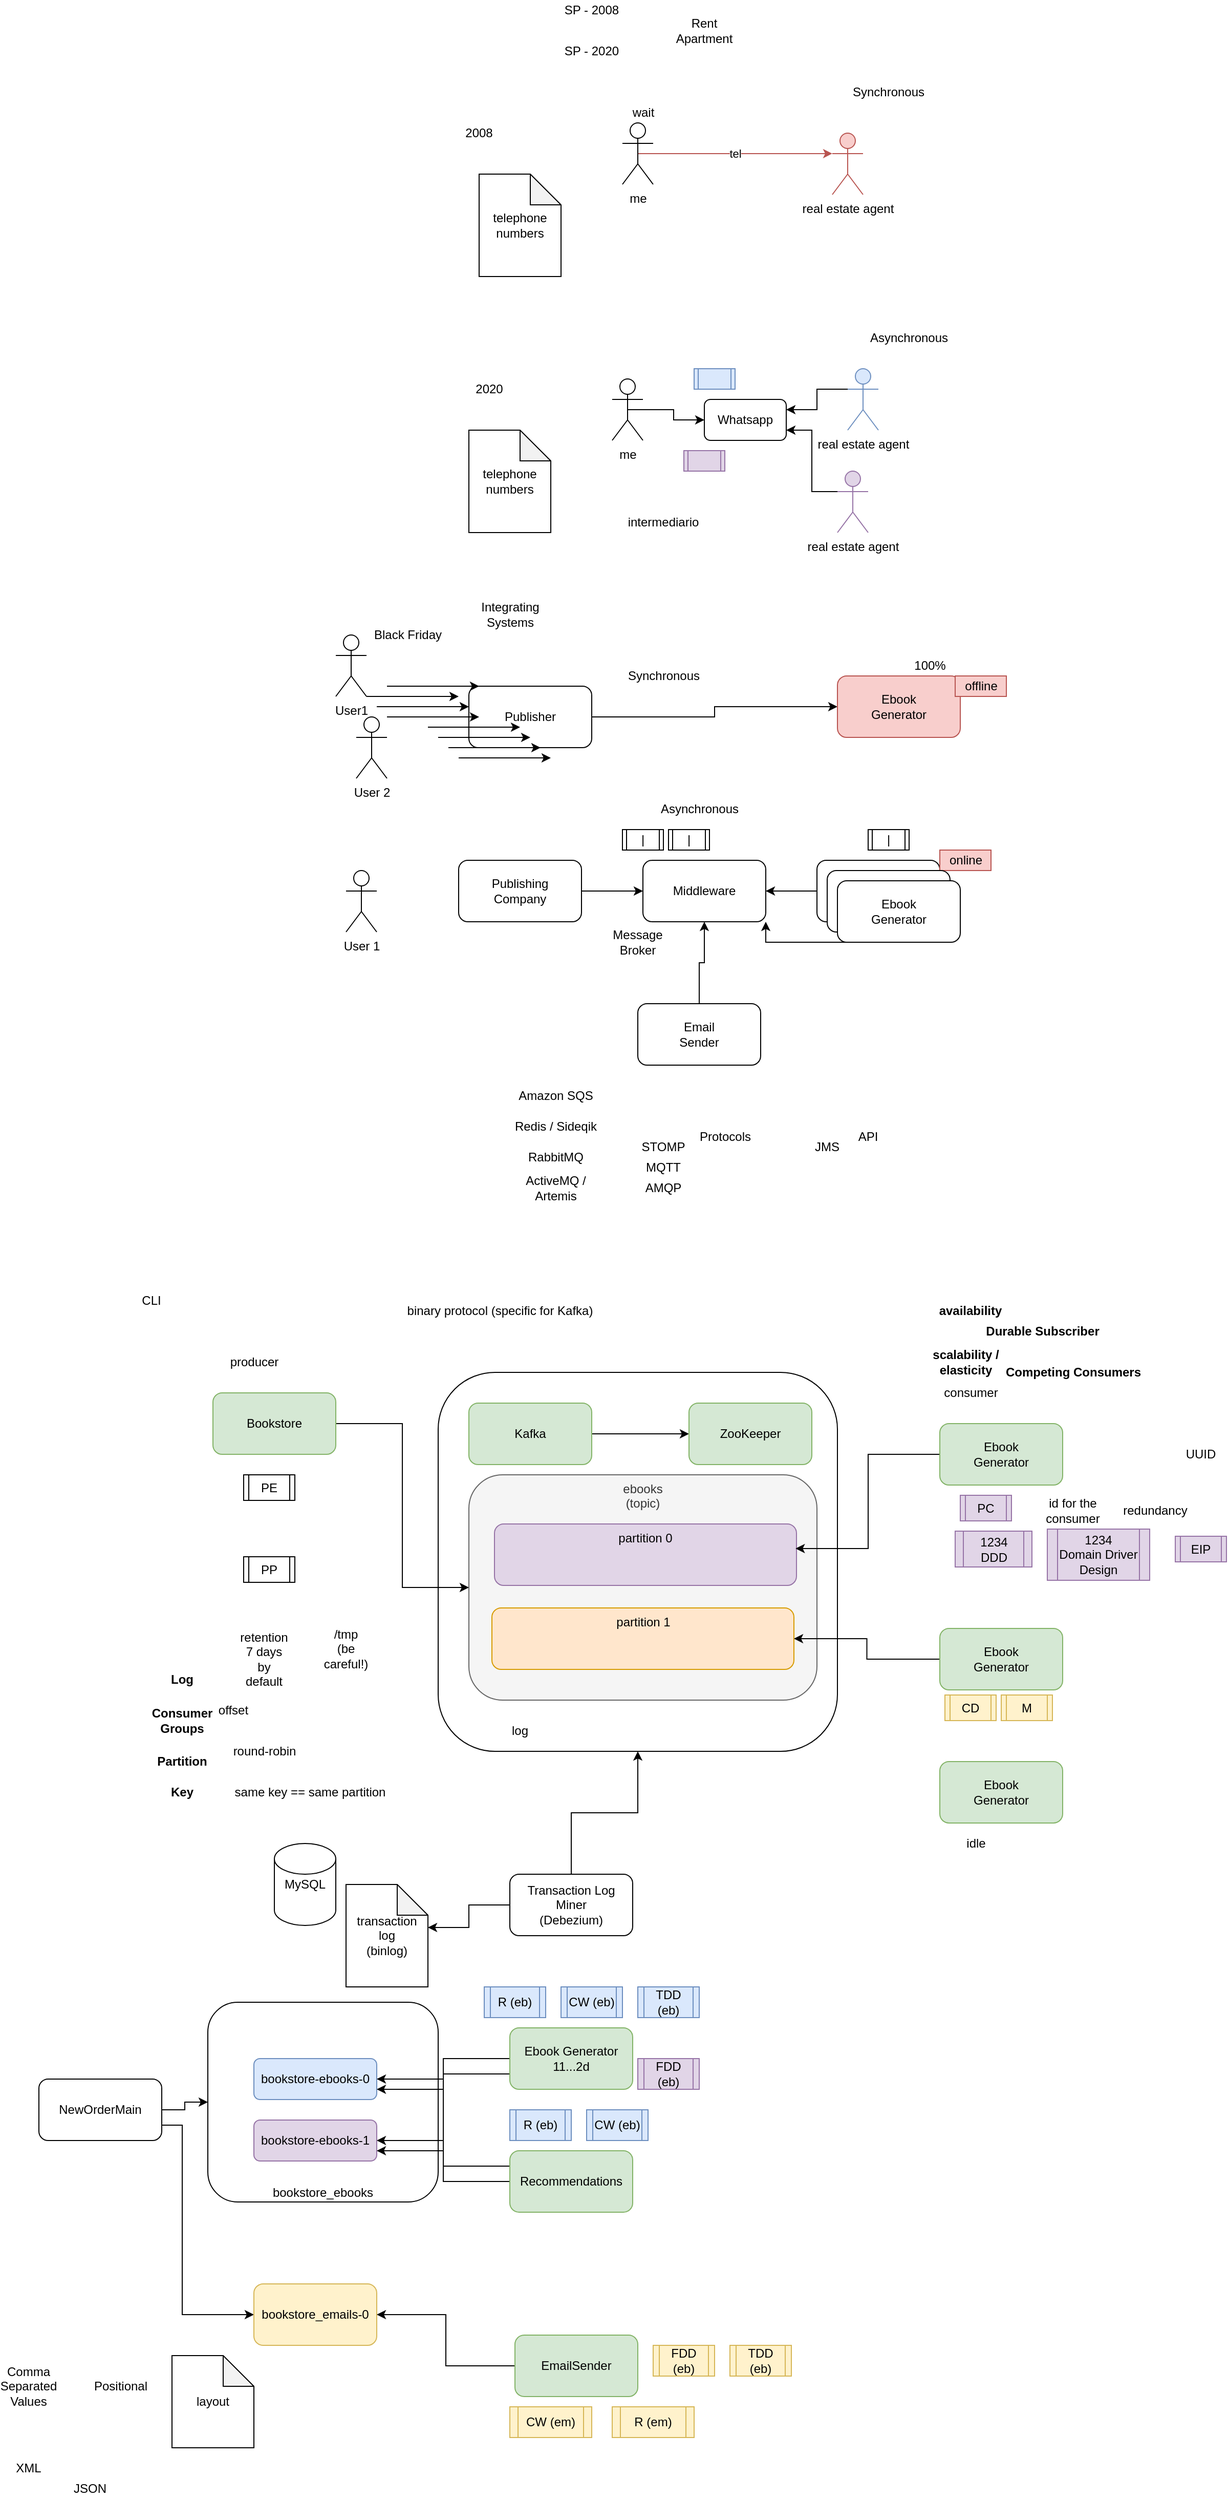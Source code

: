 <mxfile version="13.5.7" type="device"><diagram id="n5W6CcNsMwQ7RIXeHPj_" name="Page-1"><mxGraphModel dx="1304" dy="299" grid="1" gridSize="10" guides="1" tooltips="1" connect="1" arrows="1" fold="1" page="1" pageScale="1" pageWidth="850" pageHeight="1100" math="0" shadow="0"><root><mxCell id="0"/><mxCell id="1" parent="0"/><mxCell id="TEdpwTIY-qgVBdmBcRKs-1" value="bookstore_ebooks" style="rounded=1;whiteSpace=wrap;html=1;verticalAlign=bottom;" vertex="1" parent="1"><mxGeometry x="-215" y="1965" width="225" height="195" as="geometry"/></mxCell><mxCell id="1wjtFQcidoDBaTSX6d5W-88" value="" style="rounded=1;whiteSpace=wrap;html=1;" parent="1" vertex="1"><mxGeometry x="10" y="1350" width="390" height="370" as="geometry"/></mxCell><mxCell id="1wjtFQcidoDBaTSX6d5W-95" value="ebooks&lt;br&gt;(topic)" style="rounded=1;whiteSpace=wrap;html=1;fillColor=#f5f5f5;strokeColor=#666666;fontColor=#333333;verticalAlign=top;" parent="1" vertex="1"><mxGeometry x="40" y="1450" width="340" height="220" as="geometry"/></mxCell><mxCell id="cA5ADILbBa8WtatYJpcK-16" value="partition 0" style="rounded=1;whiteSpace=wrap;html=1;verticalAlign=top;fillColor=#e1d5e7;strokeColor=#9673a6;" parent="1" vertex="1"><mxGeometry x="65" y="1498" width="295" height="60" as="geometry"/></mxCell><mxCell id="cA5ADILbBa8WtatYJpcK-17" value="partition 1" style="rounded=1;whiteSpace=wrap;html=1;verticalAlign=top;fillColor=#ffe6cc;strokeColor=#d79b00;" parent="1" vertex="1"><mxGeometry x="62.5" y="1580" width="295" height="60" as="geometry"/></mxCell><mxCell id="1wjtFQcidoDBaTSX6d5W-1" value="SP - 2008" style="text;html=1;strokeColor=none;fillColor=none;align=center;verticalAlign=middle;whiteSpace=wrap;rounded=0;" parent="1" vertex="1"><mxGeometry x="70" y="10" width="180" height="20" as="geometry"/></mxCell><mxCell id="1wjtFQcidoDBaTSX6d5W-3" value="SP - 2020" style="text;html=1;strokeColor=none;fillColor=none;align=center;verticalAlign=middle;whiteSpace=wrap;rounded=0;" parent="1" vertex="1"><mxGeometry x="70" y="50" width="180" height="20" as="geometry"/></mxCell><mxCell id="1wjtFQcidoDBaTSX6d5W-4" value="Rent Apartment" style="text;html=1;strokeColor=none;fillColor=none;align=center;verticalAlign=middle;whiteSpace=wrap;rounded=0;" parent="1" vertex="1"><mxGeometry x="250" y="30" width="40" height="20" as="geometry"/></mxCell><mxCell id="1wjtFQcidoDBaTSX6d5W-5" value="2008" style="text;html=1;strokeColor=none;fillColor=none;align=center;verticalAlign=middle;whiteSpace=wrap;rounded=0;" parent="1" vertex="1"><mxGeometry x="30" y="130" width="40" height="20" as="geometry"/></mxCell><mxCell id="1wjtFQcidoDBaTSX6d5W-6" value="telephone&lt;br&gt;numbers" style="shape=note;whiteSpace=wrap;html=1;backgroundOutline=1;darkOpacity=0.05;" parent="1" vertex="1"><mxGeometry x="50" y="180" width="80" height="100" as="geometry"/></mxCell><mxCell id="1wjtFQcidoDBaTSX6d5W-9" value="tel" style="edgeStyle=orthogonalEdgeStyle;rounded=0;orthogonalLoop=1;jettySize=auto;html=1;exitX=0.5;exitY=0.5;exitDx=0;exitDy=0;exitPerimeter=0;entryX=0;entryY=0.333;entryDx=0;entryDy=0;entryPerimeter=0;fillColor=#f8cecc;strokeColor=#b85450;" parent="1" source="1wjtFQcidoDBaTSX6d5W-7" target="1wjtFQcidoDBaTSX6d5W-8" edge="1"><mxGeometry relative="1" as="geometry"><Array as="points"><mxPoint x="310" y="160"/><mxPoint x="310" y="160"/></Array></mxGeometry></mxCell><mxCell id="1wjtFQcidoDBaTSX6d5W-7" value="me" style="shape=umlActor;verticalLabelPosition=bottom;verticalAlign=top;html=1;outlineConnect=0;" parent="1" vertex="1"><mxGeometry x="190" y="130" width="30" height="60" as="geometry"/></mxCell><mxCell id="1wjtFQcidoDBaTSX6d5W-8" value="real estate agent" style="shape=umlActor;verticalLabelPosition=bottom;verticalAlign=top;html=1;outlineConnect=0;fillColor=#f8cecc;strokeColor=#b85450;" parent="1" vertex="1"><mxGeometry x="395" y="140" width="30" height="60" as="geometry"/></mxCell><mxCell id="1wjtFQcidoDBaTSX6d5W-10" value="wait" style="text;html=1;align=center;verticalAlign=middle;resizable=0;points=[];autosize=1;" parent="1" vertex="1"><mxGeometry x="190" y="110" width="40" height="20" as="geometry"/></mxCell><mxCell id="1wjtFQcidoDBaTSX6d5W-14" value="2020" style="text;html=1;strokeColor=none;fillColor=none;align=center;verticalAlign=middle;whiteSpace=wrap;rounded=0;" parent="1" vertex="1"><mxGeometry x="40" y="380" width="40" height="20" as="geometry"/></mxCell><mxCell id="1wjtFQcidoDBaTSX6d5W-15" value="telephone&lt;br&gt;numbers" style="shape=note;whiteSpace=wrap;html=1;backgroundOutline=1;darkOpacity=0.05;" parent="1" vertex="1"><mxGeometry x="40" y="430" width="80" height="100" as="geometry"/></mxCell><mxCell id="1wjtFQcidoDBaTSX6d5W-21" style="edgeStyle=orthogonalEdgeStyle;rounded=0;orthogonalLoop=1;jettySize=auto;html=1;exitX=0.5;exitY=0.5;exitDx=0;exitDy=0;exitPerimeter=0;entryX=0;entryY=0.5;entryDx=0;entryDy=0;" parent="1" source="1wjtFQcidoDBaTSX6d5W-16" target="1wjtFQcidoDBaTSX6d5W-20" edge="1"><mxGeometry relative="1" as="geometry"/></mxCell><mxCell id="1wjtFQcidoDBaTSX6d5W-16" value="me" style="shape=umlActor;verticalLabelPosition=bottom;verticalAlign=top;html=1;outlineConnect=0;" parent="1" vertex="1"><mxGeometry x="180" y="380" width="30" height="60" as="geometry"/></mxCell><mxCell id="1wjtFQcidoDBaTSX6d5W-24" style="edgeStyle=orthogonalEdgeStyle;rounded=0;orthogonalLoop=1;jettySize=auto;html=1;exitX=0;exitY=0.333;exitDx=0;exitDy=0;exitPerimeter=0;entryX=1;entryY=0.25;entryDx=0;entryDy=0;" parent="1" source="1wjtFQcidoDBaTSX6d5W-17" target="1wjtFQcidoDBaTSX6d5W-20" edge="1"><mxGeometry relative="1" as="geometry"/></mxCell><mxCell id="1wjtFQcidoDBaTSX6d5W-17" value="real estate agent" style="shape=umlActor;verticalLabelPosition=bottom;verticalAlign=top;html=1;outlineConnect=0;fillColor=#dae8fc;strokeColor=#6c8ebf;" parent="1" vertex="1"><mxGeometry x="410" y="370" width="30" height="60" as="geometry"/></mxCell><mxCell id="1wjtFQcidoDBaTSX6d5W-25" style="edgeStyle=orthogonalEdgeStyle;rounded=0;orthogonalLoop=1;jettySize=auto;html=1;exitX=0;exitY=0.333;exitDx=0;exitDy=0;exitPerimeter=0;entryX=1;entryY=0.75;entryDx=0;entryDy=0;" parent="1" source="1wjtFQcidoDBaTSX6d5W-19" target="1wjtFQcidoDBaTSX6d5W-20" edge="1"><mxGeometry relative="1" as="geometry"/></mxCell><mxCell id="1wjtFQcidoDBaTSX6d5W-19" value="real estate agent" style="shape=umlActor;verticalLabelPosition=bottom;verticalAlign=top;html=1;outlineConnect=0;fillColor=#e1d5e7;strokeColor=#9673a6;" parent="1" vertex="1"><mxGeometry x="400" y="470" width="30" height="60" as="geometry"/></mxCell><mxCell id="1wjtFQcidoDBaTSX6d5W-20" value="Whatsapp" style="rounded=1;whiteSpace=wrap;html=1;" parent="1" vertex="1"><mxGeometry x="270" y="400" width="80" height="40" as="geometry"/></mxCell><mxCell id="1wjtFQcidoDBaTSX6d5W-22" value="" style="shape=process;whiteSpace=wrap;html=1;backgroundOutline=1;fillColor=#dae8fc;strokeColor=#6c8ebf;" parent="1" vertex="1"><mxGeometry x="260" y="370" width="40" height="20" as="geometry"/></mxCell><mxCell id="1wjtFQcidoDBaTSX6d5W-23" value="" style="shape=process;whiteSpace=wrap;html=1;backgroundOutline=1;fillColor=#e1d5e7;strokeColor=#9673a6;" parent="1" vertex="1"><mxGeometry x="250" y="450" width="40" height="20" as="geometry"/></mxCell><mxCell id="1wjtFQcidoDBaTSX6d5W-26" value="Synchronous" style="text;html=1;strokeColor=none;fillColor=none;align=center;verticalAlign=middle;whiteSpace=wrap;rounded=0;" parent="1" vertex="1"><mxGeometry x="430" y="90" width="40" height="20" as="geometry"/></mxCell><mxCell id="1wjtFQcidoDBaTSX6d5W-27" value="Asynchronous" style="text;html=1;strokeColor=none;fillColor=none;align=center;verticalAlign=middle;whiteSpace=wrap;rounded=0;" parent="1" vertex="1"><mxGeometry x="450" y="330" width="40" height="20" as="geometry"/></mxCell><mxCell id="1wjtFQcidoDBaTSX6d5W-28" value="intermediario" style="text;html=1;strokeColor=none;fillColor=none;align=center;verticalAlign=middle;whiteSpace=wrap;rounded=0;" parent="1" vertex="1"><mxGeometry x="210" y="510" width="40" height="20" as="geometry"/></mxCell><mxCell id="1wjtFQcidoDBaTSX6d5W-32" style="edgeStyle=orthogonalEdgeStyle;rounded=0;orthogonalLoop=1;jettySize=auto;html=1;exitX=1;exitY=0.5;exitDx=0;exitDy=0;entryX=0;entryY=0.5;entryDx=0;entryDy=0;" parent="1" source="1wjtFQcidoDBaTSX6d5W-29" target="1wjtFQcidoDBaTSX6d5W-30" edge="1"><mxGeometry relative="1" as="geometry"/></mxCell><mxCell id="1wjtFQcidoDBaTSX6d5W-29" value="Publisher" style="rounded=1;whiteSpace=wrap;html=1;" parent="1" vertex="1"><mxGeometry x="40" y="680" width="120" height="60" as="geometry"/></mxCell><mxCell id="1wjtFQcidoDBaTSX6d5W-30" value="Ebook&lt;br&gt;Generator" style="rounded=1;whiteSpace=wrap;html=1;fillColor=#f8cecc;strokeColor=#b85450;" parent="1" vertex="1"><mxGeometry x="400" y="670" width="120" height="60" as="geometry"/></mxCell><mxCell id="1wjtFQcidoDBaTSX6d5W-31" value="100%" style="text;html=1;align=center;verticalAlign=middle;resizable=0;points=[];autosize=1;" parent="1" vertex="1"><mxGeometry x="465" y="650" width="50" height="20" as="geometry"/></mxCell><mxCell id="1wjtFQcidoDBaTSX6d5W-33" value="Integrating&lt;br&gt;Systems" style="text;html=1;align=center;verticalAlign=middle;resizable=0;points=[];autosize=1;" parent="1" vertex="1"><mxGeometry x="45" y="595" width="70" height="30" as="geometry"/></mxCell><mxCell id="1wjtFQcidoDBaTSX6d5W-34" value="Synchronous" style="text;html=1;align=center;verticalAlign=middle;resizable=0;points=[];autosize=1;" parent="1" vertex="1"><mxGeometry x="185" y="660" width="90" height="20" as="geometry"/></mxCell><mxCell id="1wjtFQcidoDBaTSX6d5W-35" value="" style="endArrow=classic;html=1;" parent="1" edge="1"><mxGeometry width="50" height="50" relative="1" as="geometry"><mxPoint x="-40" y="680" as="sourcePoint"/><mxPoint x="50" y="680" as="targetPoint"/></mxGeometry></mxCell><mxCell id="1wjtFQcidoDBaTSX6d5W-36" value="" style="endArrow=classic;html=1;" parent="1" edge="1"><mxGeometry width="50" height="50" relative="1" as="geometry"><mxPoint x="-60" y="690" as="sourcePoint"/><mxPoint x="30" y="690" as="targetPoint"/></mxGeometry></mxCell><mxCell id="1wjtFQcidoDBaTSX6d5W-37" value="" style="endArrow=classic;html=1;" parent="1" edge="1"><mxGeometry width="50" height="50" relative="1" as="geometry"><mxPoint x="-50" y="700" as="sourcePoint"/><mxPoint x="40" y="700" as="targetPoint"/></mxGeometry></mxCell><mxCell id="1wjtFQcidoDBaTSX6d5W-38" value="" style="endArrow=classic;html=1;" parent="1" edge="1"><mxGeometry width="50" height="50" relative="1" as="geometry"><mxPoint x="-40" y="710" as="sourcePoint"/><mxPoint x="50" y="710" as="targetPoint"/></mxGeometry></mxCell><mxCell id="1wjtFQcidoDBaTSX6d5W-39" value="" style="endArrow=classic;html=1;" parent="1" edge="1"><mxGeometry width="50" height="50" relative="1" as="geometry"><mxPoint y="720" as="sourcePoint"/><mxPoint x="90" y="720" as="targetPoint"/></mxGeometry></mxCell><mxCell id="1wjtFQcidoDBaTSX6d5W-40" value="" style="endArrow=classic;html=1;" parent="1" edge="1"><mxGeometry width="50" height="50" relative="1" as="geometry"><mxPoint x="10" y="730" as="sourcePoint"/><mxPoint x="100" y="730" as="targetPoint"/></mxGeometry></mxCell><mxCell id="1wjtFQcidoDBaTSX6d5W-41" value="" style="endArrow=classic;html=1;" parent="1" edge="1"><mxGeometry width="50" height="50" relative="1" as="geometry"><mxPoint x="20" y="740" as="sourcePoint"/><mxPoint x="110" y="740" as="targetPoint"/></mxGeometry></mxCell><mxCell id="1wjtFQcidoDBaTSX6d5W-42" value="User1" style="shape=umlActor;verticalLabelPosition=bottom;verticalAlign=top;html=1;outlineConnect=0;" parent="1" vertex="1"><mxGeometry x="-90" y="630" width="30" height="60" as="geometry"/></mxCell><mxCell id="1wjtFQcidoDBaTSX6d5W-43" value="" style="endArrow=classic;html=1;" parent="1" edge="1"><mxGeometry width="50" height="50" relative="1" as="geometry"><mxPoint x="30" y="750" as="sourcePoint"/><mxPoint x="120" y="750" as="targetPoint"/></mxGeometry></mxCell><mxCell id="1wjtFQcidoDBaTSX6d5W-44" value="User 2" style="shape=umlActor;verticalLabelPosition=bottom;verticalAlign=top;html=1;outlineConnect=0;" parent="1" vertex="1"><mxGeometry x="-70" y="710" width="30" height="60" as="geometry"/></mxCell><mxCell id="1wjtFQcidoDBaTSX6d5W-45" value="offline" style="text;html=1;align=center;verticalAlign=middle;resizable=0;points=[];autosize=1;fillColor=#f8cecc;strokeColor=#b85450;" parent="1" vertex="1"><mxGeometry x="515" y="670" width="50" height="20" as="geometry"/></mxCell><mxCell id="1wjtFQcidoDBaTSX6d5W-50" style="edgeStyle=orthogonalEdgeStyle;rounded=0;orthogonalLoop=1;jettySize=auto;html=1;exitX=1;exitY=0.5;exitDx=0;exitDy=0;" parent="1" source="1wjtFQcidoDBaTSX6d5W-46" target="1wjtFQcidoDBaTSX6d5W-49" edge="1"><mxGeometry relative="1" as="geometry"/></mxCell><mxCell id="1wjtFQcidoDBaTSX6d5W-46" value="Publishing&lt;br&gt;Company" style="rounded=1;whiteSpace=wrap;html=1;" parent="1" vertex="1"><mxGeometry x="30" y="850" width="120" height="60" as="geometry"/></mxCell><mxCell id="1wjtFQcidoDBaTSX6d5W-52" style="edgeStyle=orthogonalEdgeStyle;rounded=0;orthogonalLoop=1;jettySize=auto;html=1;exitX=0;exitY=0.5;exitDx=0;exitDy=0;" parent="1" source="1wjtFQcidoDBaTSX6d5W-47" target="1wjtFQcidoDBaTSX6d5W-49" edge="1"><mxGeometry relative="1" as="geometry"/></mxCell><mxCell id="1wjtFQcidoDBaTSX6d5W-64" style="edgeStyle=orthogonalEdgeStyle;rounded=0;orthogonalLoop=1;jettySize=auto;html=1;exitX=0.25;exitY=1;exitDx=0;exitDy=0;entryX=1;entryY=1;entryDx=0;entryDy=0;" parent="1" source="1wjtFQcidoDBaTSX6d5W-47" target="1wjtFQcidoDBaTSX6d5W-49" edge="1"><mxGeometry relative="1" as="geometry"/></mxCell><mxCell id="1wjtFQcidoDBaTSX6d5W-47" value="Ebook&lt;br&gt;Generator" style="rounded=1;whiteSpace=wrap;html=1;" parent="1" vertex="1"><mxGeometry x="380" y="850" width="120" height="60" as="geometry"/></mxCell><mxCell id="1wjtFQcidoDBaTSX6d5W-48" value="User 1" style="shape=umlActor;verticalLabelPosition=bottom;verticalAlign=top;html=1;outlineConnect=0;" parent="1" vertex="1"><mxGeometry x="-80" y="860" width="30" height="60" as="geometry"/></mxCell><mxCell id="1wjtFQcidoDBaTSX6d5W-49" value="Middleware" style="rounded=1;whiteSpace=wrap;html=1;" parent="1" vertex="1"><mxGeometry x="210" y="850" width="120" height="60" as="geometry"/></mxCell><mxCell id="1wjtFQcidoDBaTSX6d5W-51" value="|" style="shape=process;whiteSpace=wrap;html=1;backgroundOutline=1;" parent="1" vertex="1"><mxGeometry x="190" y="820" width="40" height="20" as="geometry"/></mxCell><mxCell id="1wjtFQcidoDBaTSX6d5W-54" value="online" style="text;html=1;align=center;verticalAlign=middle;resizable=0;points=[];autosize=1;fillColor=#f8cecc;strokeColor=#b85450;" parent="1" vertex="1"><mxGeometry x="500" y="840" width="50" height="20" as="geometry"/></mxCell><mxCell id="1wjtFQcidoDBaTSX6d5W-55" value="|" style="shape=process;whiteSpace=wrap;html=1;backgroundOutline=1;" parent="1" vertex="1"><mxGeometry x="235" y="820" width="40" height="20" as="geometry"/></mxCell><mxCell id="1wjtFQcidoDBaTSX6d5W-56" value="|" style="shape=process;whiteSpace=wrap;html=1;backgroundOutline=1;" parent="1" vertex="1"><mxGeometry x="430" y="820" width="40" height="20" as="geometry"/></mxCell><mxCell id="1wjtFQcidoDBaTSX6d5W-57" value="Asynchronous" style="text;html=1;align=center;verticalAlign=middle;resizable=0;points=[];autosize=1;" parent="1" vertex="1"><mxGeometry x="220" y="790" width="90" height="20" as="geometry"/></mxCell><mxCell id="1wjtFQcidoDBaTSX6d5W-65" style="edgeStyle=orthogonalEdgeStyle;rounded=0;orthogonalLoop=1;jettySize=auto;html=1;exitX=0.5;exitY=0;exitDx=0;exitDy=0;" parent="1" source="1wjtFQcidoDBaTSX6d5W-63" target="1wjtFQcidoDBaTSX6d5W-49" edge="1"><mxGeometry relative="1" as="geometry"/></mxCell><mxCell id="1wjtFQcidoDBaTSX6d5W-63" value="Email&lt;br&gt;Sender" style="rounded=1;whiteSpace=wrap;html=1;" parent="1" vertex="1"><mxGeometry x="205" y="990" width="120" height="60" as="geometry"/></mxCell><mxCell id="1wjtFQcidoDBaTSX6d5W-66" value="Message&lt;br&gt;Broker" style="text;html=1;strokeColor=none;fillColor=none;align=center;verticalAlign=middle;whiteSpace=wrap;rounded=0;" parent="1" vertex="1"><mxGeometry x="185" y="920" width="40" height="20" as="geometry"/></mxCell><mxCell id="1wjtFQcidoDBaTSX6d5W-67" value="Amazon SQS" style="text;html=1;strokeColor=none;fillColor=none;align=center;verticalAlign=middle;whiteSpace=wrap;rounded=0;" parent="1" vertex="1"><mxGeometry x="80" y="1070" width="90" height="20" as="geometry"/></mxCell><mxCell id="1wjtFQcidoDBaTSX6d5W-68" value="Redis / Sideqik" style="text;html=1;strokeColor=none;fillColor=none;align=center;verticalAlign=middle;whiteSpace=wrap;rounded=0;" parent="1" vertex="1"><mxGeometry x="80" y="1100" width="90" height="20" as="geometry"/></mxCell><mxCell id="1wjtFQcidoDBaTSX6d5W-69" value="RabbitMQ" style="text;html=1;strokeColor=none;fillColor=none;align=center;verticalAlign=middle;whiteSpace=wrap;rounded=0;" parent="1" vertex="1"><mxGeometry x="80" y="1130" width="90" height="20" as="geometry"/></mxCell><mxCell id="1wjtFQcidoDBaTSX6d5W-70" value="STOMP" style="text;html=1;strokeColor=none;fillColor=none;align=center;verticalAlign=middle;whiteSpace=wrap;rounded=0;" parent="1" vertex="1"><mxGeometry x="210" y="1120" width="40" height="20" as="geometry"/></mxCell><mxCell id="1wjtFQcidoDBaTSX6d5W-71" value="MQTT" style="text;html=1;strokeColor=none;fillColor=none;align=center;verticalAlign=middle;whiteSpace=wrap;rounded=0;" parent="1" vertex="1"><mxGeometry x="210" y="1140" width="40" height="20" as="geometry"/></mxCell><mxCell id="1wjtFQcidoDBaTSX6d5W-72" value="AMQP" style="text;html=1;strokeColor=none;fillColor=none;align=center;verticalAlign=middle;whiteSpace=wrap;rounded=0;" parent="1" vertex="1"><mxGeometry x="210" y="1160" width="40" height="20" as="geometry"/></mxCell><mxCell id="1wjtFQcidoDBaTSX6d5W-73" value="Protocols" style="text;html=1;align=center;verticalAlign=middle;resizable=0;points=[];autosize=1;" parent="1" vertex="1"><mxGeometry x="255" y="1110" width="70" height="20" as="geometry"/></mxCell><mxCell id="1wjtFQcidoDBaTSX6d5W-74" value="JMS" style="text;html=1;strokeColor=none;fillColor=none;align=center;verticalAlign=middle;whiteSpace=wrap;rounded=0;" parent="1" vertex="1"><mxGeometry x="370" y="1120" width="40" height="20" as="geometry"/></mxCell><mxCell id="1wjtFQcidoDBaTSX6d5W-75" value="API" style="text;html=1;strokeColor=none;fillColor=none;align=center;verticalAlign=middle;whiteSpace=wrap;rounded=0;" parent="1" vertex="1"><mxGeometry x="410" y="1110" width="40" height="20" as="geometry"/></mxCell><mxCell id="1wjtFQcidoDBaTSX6d5W-76" value="ActiveMQ / Artemis" style="text;html=1;strokeColor=none;fillColor=none;align=center;verticalAlign=middle;whiteSpace=wrap;rounded=0;" parent="1" vertex="1"><mxGeometry x="80" y="1160" width="90" height="20" as="geometry"/></mxCell><mxCell id="1wjtFQcidoDBaTSX6d5W-86" style="edgeStyle=orthogonalEdgeStyle;rounded=0;orthogonalLoop=1;jettySize=auto;html=1;exitX=1;exitY=0.5;exitDx=0;exitDy=0;entryX=0;entryY=0.5;entryDx=0;entryDy=0;" parent="1" source="1wjtFQcidoDBaTSX6d5W-78" target="1wjtFQcidoDBaTSX6d5W-84" edge="1"><mxGeometry relative="1" as="geometry"/></mxCell><mxCell id="1wjtFQcidoDBaTSX6d5W-78" value="Kafka" style="rounded=1;whiteSpace=wrap;html=1;fillColor=#d5e8d4;strokeColor=#82b366;" parent="1" vertex="1"><mxGeometry x="40" y="1380" width="120" height="60" as="geometry"/></mxCell><mxCell id="1wjtFQcidoDBaTSX6d5W-84" value="ZooKeeper" style="rounded=1;whiteSpace=wrap;html=1;fillColor=#d5e8d4;strokeColor=#82b366;" parent="1" vertex="1"><mxGeometry x="255" y="1380" width="120" height="60" as="geometry"/></mxCell><mxCell id="1wjtFQcidoDBaTSX6d5W-97" style="edgeStyle=orthogonalEdgeStyle;rounded=0;orthogonalLoop=1;jettySize=auto;html=1;exitX=1;exitY=0.5;exitDx=0;exitDy=0;entryX=0;entryY=0.5;entryDx=0;entryDy=0;" parent="1" source="1wjtFQcidoDBaTSX6d5W-89" target="1wjtFQcidoDBaTSX6d5W-95" edge="1"><mxGeometry relative="1" as="geometry"/></mxCell><mxCell id="1wjtFQcidoDBaTSX6d5W-89" value="Bookstore" style="rounded=1;whiteSpace=wrap;html=1;fillColor=#d5e8d4;strokeColor=#82b366;" parent="1" vertex="1"><mxGeometry x="-210" y="1370" width="120" height="60" as="geometry"/></mxCell><mxCell id="1wjtFQcidoDBaTSX6d5W-91" value="CLI" style="text;html=1;strokeColor=none;fillColor=none;align=center;verticalAlign=middle;whiteSpace=wrap;rounded=0;" parent="1" vertex="1"><mxGeometry x="-290" y="1270" width="40" height="20" as="geometry"/></mxCell><mxCell id="1wjtFQcidoDBaTSX6d5W-94" value="producer" style="text;html=1;align=center;verticalAlign=middle;resizable=0;points=[];autosize=1;" parent="1" vertex="1"><mxGeometry x="-200" y="1330" width="60" height="20" as="geometry"/></mxCell><mxCell id="1wjtFQcidoDBaTSX6d5W-99" value="EIP" style="shape=process;whiteSpace=wrap;html=1;backgroundOutline=1;fillColor=#e1d5e7;strokeColor=#9673a6;" parent="1" vertex="1"><mxGeometry x="730" y="1510" width="50" height="25" as="geometry"/></mxCell><mxCell id="1wjtFQcidoDBaTSX6d5W-100" value="1234&lt;br&gt;DDD" style="shape=process;whiteSpace=wrap;html=1;backgroundOutline=1;fillColor=#e1d5e7;strokeColor=#9673a6;" parent="1" vertex="1"><mxGeometry x="515" y="1505" width="75" height="35" as="geometry"/></mxCell><mxCell id="cA5ADILbBa8WtatYJpcK-19" style="edgeStyle=orthogonalEdgeStyle;rounded=0;orthogonalLoop=1;jettySize=auto;html=1;exitX=0;exitY=0.5;exitDx=0;exitDy=0;entryX=0.997;entryY=0.4;entryDx=0;entryDy=0;entryPerimeter=0;" parent="1" source="1wjtFQcidoDBaTSX6d5W-101" target="cA5ADILbBa8WtatYJpcK-16" edge="1"><mxGeometry relative="1" as="geometry"/></mxCell><mxCell id="1wjtFQcidoDBaTSX6d5W-101" value="Ebook&lt;br&gt;Generator" style="rounded=1;whiteSpace=wrap;html=1;fillColor=#d5e8d4;strokeColor=#82b366;" parent="1" vertex="1"><mxGeometry x="500" y="1400" width="120" height="60" as="geometry"/></mxCell><mxCell id="1wjtFQcidoDBaTSX6d5W-102" value="consumer" style="text;html=1;align=center;verticalAlign=middle;resizable=0;points=[];autosize=1;" parent="1" vertex="1"><mxGeometry x="495" y="1360" width="70" height="20" as="geometry"/></mxCell><mxCell id="1wjtFQcidoDBaTSX6d5W-105" value="CD" style="shape=process;whiteSpace=wrap;html=1;backgroundOutline=1;fillColor=#fff2cc;strokeColor=#d6b656;" parent="1" vertex="1"><mxGeometry x="505" y="1665" width="50" height="25" as="geometry"/></mxCell><mxCell id="1wjtFQcidoDBaTSX6d5W-106" value="log" style="text;html=1;strokeColor=none;fillColor=none;align=center;verticalAlign=middle;whiteSpace=wrap;rounded=0;" parent="1" vertex="1"><mxGeometry x="70" y="1690" width="40" height="20" as="geometry"/></mxCell><mxCell id="1wjtFQcidoDBaTSX6d5W-107" value="PP" style="shape=process;whiteSpace=wrap;html=1;backgroundOutline=1;" parent="1" vertex="1"><mxGeometry x="-180" y="1530" width="50" height="25" as="geometry"/></mxCell><mxCell id="1wjtFQcidoDBaTSX6d5W-108" value="availability" style="text;html=1;strokeColor=none;fillColor=none;align=center;verticalAlign=middle;whiteSpace=wrap;rounded=0;fontStyle=1" parent="1" vertex="1"><mxGeometry x="510" y="1280" width="40" height="20" as="geometry"/></mxCell><mxCell id="1wjtFQcidoDBaTSX6d5W-109" value="id for the consumer" style="text;html=1;strokeColor=none;fillColor=none;align=center;verticalAlign=middle;whiteSpace=wrap;rounded=0;" parent="1" vertex="1"><mxGeometry x="610" y="1475" width="40" height="20" as="geometry"/></mxCell><mxCell id="1wjtFQcidoDBaTSX6d5W-111" value="M" style="shape=process;whiteSpace=wrap;html=1;backgroundOutline=1;fillColor=#fff2cc;strokeColor=#d6b656;" parent="1" vertex="1"><mxGeometry x="560" y="1665" width="50" height="25" as="geometry"/></mxCell><mxCell id="1wjtFQcidoDBaTSX6d5W-112" value="PC" style="shape=process;whiteSpace=wrap;html=1;backgroundOutline=1;fillColor=#e1d5e7;strokeColor=#9673a6;" parent="1" vertex="1"><mxGeometry x="520" y="1470" width="50" height="25" as="geometry"/></mxCell><mxCell id="1wjtFQcidoDBaTSX6d5W-113" value="PE" style="shape=process;whiteSpace=wrap;html=1;backgroundOutline=1;" parent="1" vertex="1"><mxGeometry x="-180" y="1450" width="50" height="25" as="geometry"/></mxCell><mxCell id="cA5ADILbBa8WtatYJpcK-18" style="edgeStyle=orthogonalEdgeStyle;rounded=0;orthogonalLoop=1;jettySize=auto;html=1;exitX=0;exitY=0.5;exitDx=0;exitDy=0;" parent="1" source="1wjtFQcidoDBaTSX6d5W-114" target="cA5ADILbBa8WtatYJpcK-17" edge="1"><mxGeometry relative="1" as="geometry"/></mxCell><mxCell id="1wjtFQcidoDBaTSX6d5W-114" value="Ebook&lt;br&gt;Generator" style="rounded=1;whiteSpace=wrap;html=1;fillColor=#d5e8d4;strokeColor=#82b366;" parent="1" vertex="1"><mxGeometry x="500" y="1600" width="120" height="60" as="geometry"/></mxCell><mxCell id="1wjtFQcidoDBaTSX6d5W-116" value="redundancy" style="text;html=1;align=center;verticalAlign=middle;resizable=0;points=[];autosize=1;" parent="1" vertex="1"><mxGeometry x="670" y="1475" width="80" height="20" as="geometry"/></mxCell><mxCell id="cA5ADILbBa8WtatYJpcK-2" value="&lt;b&gt;Durable Subscriber&lt;/b&gt;" style="text;html=1;align=center;verticalAlign=middle;resizable=0;points=[];autosize=1;" parent="1" vertex="1"><mxGeometry x="535" y="1300" width="130" height="20" as="geometry"/></mxCell><mxCell id="cA5ADILbBa8WtatYJpcK-5" value="Black Friday" style="text;html=1;align=center;verticalAlign=middle;resizable=0;points=[];autosize=1;" parent="1" vertex="1"><mxGeometry x="-60" y="620" width="80" height="20" as="geometry"/></mxCell><mxCell id="cA5ADILbBa8WtatYJpcK-11" value="Ebook&lt;br&gt;Generator" style="rounded=1;whiteSpace=wrap;html=1;" parent="1" vertex="1"><mxGeometry x="390" y="860" width="120" height="60" as="geometry"/></mxCell><mxCell id="cA5ADILbBa8WtatYJpcK-12" value="Ebook&lt;br&gt;Generator" style="rounded=1;whiteSpace=wrap;html=1;" parent="1" vertex="1"><mxGeometry x="400" y="870" width="120" height="60" as="geometry"/></mxCell><mxCell id="cA5ADILbBa8WtatYJpcK-14" value="scalability / elasticity" style="text;html=1;strokeColor=none;fillColor=none;align=center;verticalAlign=middle;whiteSpace=wrap;rounded=0;fontStyle=1" parent="1" vertex="1"><mxGeometry x="477.5" y="1330" width="95" height="20" as="geometry"/></mxCell><mxCell id="cA5ADILbBa8WtatYJpcK-15" value="&lt;b&gt;Competing Consumers&lt;/b&gt;" style="text;html=1;align=center;verticalAlign=middle;resizable=0;points=[];autosize=1;" parent="1" vertex="1"><mxGeometry x="555" y="1340" width="150" height="20" as="geometry"/></mxCell><mxCell id="cA5ADILbBa8WtatYJpcK-20" value="Ebook&lt;br&gt;Generator" style="rounded=1;whiteSpace=wrap;html=1;fillColor=#d5e8d4;strokeColor=#82b366;" parent="1" vertex="1"><mxGeometry x="500" y="1730" width="120" height="60" as="geometry"/></mxCell><mxCell id="cA5ADILbBa8WtatYJpcK-21" value="idle" style="text;html=1;align=center;verticalAlign=middle;resizable=0;points=[];autosize=1;" parent="1" vertex="1"><mxGeometry x="520" y="1800" width="30" height="20" as="geometry"/></mxCell><mxCell id="cA5ADILbBa8WtatYJpcK-22" value="binary protocol (specific for Kafka)" style="text;html=1;align=center;verticalAlign=middle;resizable=0;points=[];autosize=1;" parent="1" vertex="1"><mxGeometry x="-30" y="1280" width="200" height="20" as="geometry"/></mxCell><mxCell id="cA5ADILbBa8WtatYJpcK-24" value="round-robin" style="text;html=1;align=center;verticalAlign=middle;resizable=0;points=[];autosize=1;" parent="1" vertex="1"><mxGeometry x="-200" y="1710" width="80" height="20" as="geometry"/></mxCell><mxCell id="cA5ADILbBa8WtatYJpcK-25" value="&lt;b&gt;Log&lt;/b&gt;" style="text;html=1;strokeColor=none;fillColor=none;align=center;verticalAlign=middle;whiteSpace=wrap;rounded=0;" parent="1" vertex="1"><mxGeometry x="-260" y="1640" width="40" height="20" as="geometry"/></mxCell><mxCell id="cA5ADILbBa8WtatYJpcK-26" value="retention&lt;br&gt;7 days by default" style="text;html=1;strokeColor=none;fillColor=none;align=center;verticalAlign=middle;whiteSpace=wrap;rounded=0;" parent="1" vertex="1"><mxGeometry x="-180" y="1620" width="40" height="20" as="geometry"/></mxCell><mxCell id="cA5ADILbBa8WtatYJpcK-27" value="/tmp (be careful!)" style="text;html=1;strokeColor=none;fillColor=none;align=center;verticalAlign=middle;whiteSpace=wrap;rounded=0;" parent="1" vertex="1"><mxGeometry x="-100" y="1610" width="40" height="20" as="geometry"/></mxCell><mxCell id="cA5ADILbBa8WtatYJpcK-28" value="&lt;b&gt;Consumer Groups&lt;/b&gt;" style="text;html=1;strokeColor=none;fillColor=none;align=center;verticalAlign=middle;whiteSpace=wrap;rounded=0;" parent="1" vertex="1"><mxGeometry x="-260" y="1680" width="40" height="20" as="geometry"/></mxCell><mxCell id="cA5ADILbBa8WtatYJpcK-29" value="&lt;b&gt;Partition&lt;/b&gt;" style="text;html=1;strokeColor=none;fillColor=none;align=center;verticalAlign=middle;whiteSpace=wrap;rounded=0;" parent="1" vertex="1"><mxGeometry x="-260" y="1720" width="40" height="20" as="geometry"/></mxCell><mxCell id="cA5ADILbBa8WtatYJpcK-30" value="MySQL" style="shape=cylinder2;whiteSpace=wrap;html=1;boundedLbl=1;backgroundOutline=1;size=15;" parent="1" vertex="1"><mxGeometry x="-150" y="1810" width="60" height="80" as="geometry"/></mxCell><mxCell id="cA5ADILbBa8WtatYJpcK-31" value="transaction&lt;br&gt;log&lt;br&gt;(binlog)" style="shape=note;whiteSpace=wrap;html=1;backgroundOutline=1;darkOpacity=0.05;" parent="1" vertex="1"><mxGeometry x="-80" y="1850" width="80" height="100" as="geometry"/></mxCell><mxCell id="cA5ADILbBa8WtatYJpcK-33" style="edgeStyle=orthogonalEdgeStyle;rounded=0;orthogonalLoop=1;jettySize=auto;html=1;exitX=0;exitY=0.5;exitDx=0;exitDy=0;entryX=1;entryY=0.42;entryDx=0;entryDy=0;entryPerimeter=0;" parent="1" source="cA5ADILbBa8WtatYJpcK-32" target="cA5ADILbBa8WtatYJpcK-31" edge="1"><mxGeometry relative="1" as="geometry"/></mxCell><mxCell id="cA5ADILbBa8WtatYJpcK-34" style="edgeStyle=orthogonalEdgeStyle;rounded=0;orthogonalLoop=1;jettySize=auto;html=1;exitX=0.5;exitY=0;exitDx=0;exitDy=0;" parent="1" source="cA5ADILbBa8WtatYJpcK-32" target="1wjtFQcidoDBaTSX6d5W-88" edge="1"><mxGeometry relative="1" as="geometry"/></mxCell><mxCell id="cA5ADILbBa8WtatYJpcK-32" value="Transaction Log Miner&lt;br&gt;(Debezium)" style="rounded=1;whiteSpace=wrap;html=1;" parent="1" vertex="1"><mxGeometry x="80" y="1840" width="120" height="60" as="geometry"/></mxCell><mxCell id="cA5ADILbBa8WtatYJpcK-35" value="&lt;b&gt;Key&lt;/b&gt;" style="text;html=1;strokeColor=none;fillColor=none;align=center;verticalAlign=middle;whiteSpace=wrap;rounded=0;" parent="1" vertex="1"><mxGeometry x="-260" y="1750" width="40" height="20" as="geometry"/></mxCell><mxCell id="cA5ADILbBa8WtatYJpcK-36" value="same key == same partition" style="text;html=1;strokeColor=none;fillColor=none;align=center;verticalAlign=middle;whiteSpace=wrap;rounded=0;" parent="1" vertex="1"><mxGeometry x="-200" y="1750" width="170" height="20" as="geometry"/></mxCell><mxCell id="cA5ADILbBa8WtatYJpcK-38" value="1234&lt;br&gt;Domain Driver Design" style="shape=process;whiteSpace=wrap;html=1;backgroundOutline=1;fillColor=#e1d5e7;strokeColor=#9673a6;" parent="1" vertex="1"><mxGeometry x="605" y="1503" width="100" height="50" as="geometry"/></mxCell><mxCell id="cA5ADILbBa8WtatYJpcK-39" value="UUID" style="text;html=1;strokeColor=none;fillColor=none;align=center;verticalAlign=middle;whiteSpace=wrap;rounded=0;" parent="1" vertex="1"><mxGeometry x="735" y="1420" width="40" height="20" as="geometry"/></mxCell><mxCell id="cA5ADILbBa8WtatYJpcK-40" value="offset" style="text;html=1;strokeColor=none;fillColor=none;align=center;verticalAlign=middle;whiteSpace=wrap;rounded=0;" parent="1" vertex="1"><mxGeometry x="-210" y="1670" width="40" height="20" as="geometry"/></mxCell><mxCell id="cA5ADILbBa8WtatYJpcK-41" value="bookstore-ebooks-0" style="rounded=1;whiteSpace=wrap;html=1;fillColor=#dae8fc;strokeColor=#6c8ebf;" parent="1" vertex="1"><mxGeometry x="-170" y="2020" width="120" height="40" as="geometry"/></mxCell><mxCell id="cA5ADILbBa8WtatYJpcK-42" value="bookstore-ebooks-1" style="rounded=1;whiteSpace=wrap;html=1;fillColor=#e1d5e7;strokeColor=#9673a6;" parent="1" vertex="1"><mxGeometry x="-170" y="2080" width="120" height="40" as="geometry"/></mxCell><mxCell id="cA5ADILbBa8WtatYJpcK-47" style="edgeStyle=orthogonalEdgeStyle;rounded=0;orthogonalLoop=1;jettySize=auto;html=1;exitX=0;exitY=0.5;exitDx=0;exitDy=0;entryX=1;entryY=0.5;entryDx=0;entryDy=0;" parent="1" source="cA5ADILbBa8WtatYJpcK-43" target="cA5ADILbBa8WtatYJpcK-41" edge="1"><mxGeometry relative="1" as="geometry"/></mxCell><mxCell id="TEdpwTIY-qgVBdmBcRKs-17" style="edgeStyle=orthogonalEdgeStyle;rounded=0;orthogonalLoop=1;jettySize=auto;html=1;exitX=0;exitY=0.75;exitDx=0;exitDy=0;entryX=1;entryY=0.5;entryDx=0;entryDy=0;" edge="1" parent="1" source="cA5ADILbBa8WtatYJpcK-43" target="cA5ADILbBa8WtatYJpcK-42"><mxGeometry relative="1" as="geometry"/></mxCell><mxCell id="cA5ADILbBa8WtatYJpcK-43" value="Ebook Generator&lt;br&gt;11...2d" style="rounded=1;whiteSpace=wrap;html=1;fillColor=#d5e8d4;strokeColor=#82b366;" parent="1" vertex="1"><mxGeometry x="80" y="1990" width="120" height="60" as="geometry"/></mxCell><mxCell id="TEdpwTIY-qgVBdmBcRKs-2" style="edgeStyle=orthogonalEdgeStyle;rounded=0;orthogonalLoop=1;jettySize=auto;html=1;exitX=1;exitY=0.5;exitDx=0;exitDy=0;" edge="1" parent="1" source="cA5ADILbBa8WtatYJpcK-49" target="TEdpwTIY-qgVBdmBcRKs-1"><mxGeometry relative="1" as="geometry"/></mxCell><mxCell id="TEdpwTIY-qgVBdmBcRKs-4" style="edgeStyle=orthogonalEdgeStyle;rounded=0;orthogonalLoop=1;jettySize=auto;html=1;exitX=1;exitY=0.75;exitDx=0;exitDy=0;entryX=0;entryY=0.5;entryDx=0;entryDy=0;" edge="1" parent="1" source="cA5ADILbBa8WtatYJpcK-49" target="TEdpwTIY-qgVBdmBcRKs-3"><mxGeometry relative="1" as="geometry"><Array as="points"><mxPoint x="-240" y="2085"/><mxPoint x="-240" y="2270"/></Array></mxGeometry></mxCell><mxCell id="cA5ADILbBa8WtatYJpcK-49" value="NewOrderMain" style="rounded=1;whiteSpace=wrap;html=1;" parent="1" vertex="1"><mxGeometry x="-380" y="2040" width="120" height="60" as="geometry"/></mxCell><mxCell id="cA5ADILbBa8WtatYJpcK-50" value="CW (em)" style="shape=process;whiteSpace=wrap;html=1;backgroundOutline=1;fillColor=#fff2cc;strokeColor=#d6b656;" parent="1" vertex="1"><mxGeometry x="80" y="2360" width="80" height="30" as="geometry"/></mxCell><mxCell id="TEdpwTIY-qgVBdmBcRKs-3" value="bookstore_emails-0" style="rounded=1;whiteSpace=wrap;html=1;fillColor=#fff2cc;strokeColor=#d6b656;" vertex="1" parent="1"><mxGeometry x="-170" y="2240" width="120" height="60" as="geometry"/></mxCell><mxCell id="TEdpwTIY-qgVBdmBcRKs-5" value="CW (eb)" style="shape=process;whiteSpace=wrap;html=1;backgroundOutline=1;fillColor=#dae8fc;strokeColor=#6c8ebf;" vertex="1" parent="1"><mxGeometry x="130" y="1950" width="60" height="30" as="geometry"/></mxCell><mxCell id="TEdpwTIY-qgVBdmBcRKs-6" value="R (eb)" style="shape=process;whiteSpace=wrap;html=1;backgroundOutline=1;fillColor=#dae8fc;strokeColor=#6c8ebf;" vertex="1" parent="1"><mxGeometry x="55" y="1950" width="60" height="30" as="geometry"/></mxCell><mxCell id="TEdpwTIY-qgVBdmBcRKs-7" value="R (em)" style="shape=process;whiteSpace=wrap;html=1;backgroundOutline=1;fillColor=#fff2cc;strokeColor=#d6b656;" vertex="1" parent="1"><mxGeometry x="180" y="2360" width="80" height="30" as="geometry"/></mxCell><mxCell id="TEdpwTIY-qgVBdmBcRKs-9" style="edgeStyle=orthogonalEdgeStyle;rounded=0;orthogonalLoop=1;jettySize=auto;html=1;exitX=0;exitY=0.5;exitDx=0;exitDy=0;" edge="1" parent="1" source="TEdpwTIY-qgVBdmBcRKs-8" target="TEdpwTIY-qgVBdmBcRKs-3"><mxGeometry relative="1" as="geometry"/></mxCell><mxCell id="TEdpwTIY-qgVBdmBcRKs-8" value="EmailSender" style="rounded=1;whiteSpace=wrap;html=1;fillColor=#d5e8d4;strokeColor=#82b366;" vertex="1" parent="1"><mxGeometry x="85" y="2290" width="120" height="60" as="geometry"/></mxCell><mxCell id="TEdpwTIY-qgVBdmBcRKs-18" style="edgeStyle=orthogonalEdgeStyle;rounded=0;orthogonalLoop=1;jettySize=auto;html=1;exitX=0;exitY=0.25;exitDx=0;exitDy=0;entryX=1;entryY=0.75;entryDx=0;entryDy=0;" edge="1" parent="1" source="TEdpwTIY-qgVBdmBcRKs-10" target="cA5ADILbBa8WtatYJpcK-41"><mxGeometry relative="1" as="geometry"/></mxCell><mxCell id="TEdpwTIY-qgVBdmBcRKs-19" style="edgeStyle=orthogonalEdgeStyle;rounded=0;orthogonalLoop=1;jettySize=auto;html=1;exitX=0;exitY=0.5;exitDx=0;exitDy=0;entryX=1;entryY=0.75;entryDx=0;entryDy=0;" edge="1" parent="1" source="TEdpwTIY-qgVBdmBcRKs-10" target="cA5ADILbBa8WtatYJpcK-42"><mxGeometry relative="1" as="geometry"/></mxCell><mxCell id="TEdpwTIY-qgVBdmBcRKs-10" value="Recommendations" style="rounded=1;whiteSpace=wrap;html=1;fillColor=#d5e8d4;strokeColor=#82b366;" vertex="1" parent="1"><mxGeometry x="80" y="2110" width="120" height="60" as="geometry"/></mxCell><mxCell id="TEdpwTIY-qgVBdmBcRKs-20" value="CW (eb)" style="shape=process;whiteSpace=wrap;html=1;backgroundOutline=1;fillColor=#dae8fc;strokeColor=#6c8ebf;" vertex="1" parent="1"><mxGeometry x="155" y="2070" width="60" height="30" as="geometry"/></mxCell><mxCell id="TEdpwTIY-qgVBdmBcRKs-21" value="R (eb)" style="shape=process;whiteSpace=wrap;html=1;backgroundOutline=1;fillColor=#dae8fc;strokeColor=#6c8ebf;" vertex="1" parent="1"><mxGeometry x="80" y="2070" width="60" height="30" as="geometry"/></mxCell><mxCell id="TEdpwTIY-qgVBdmBcRKs-22" value="TDD (eb)" style="shape=process;whiteSpace=wrap;html=1;backgroundOutline=1;fillColor=#dae8fc;strokeColor=#6c8ebf;" vertex="1" parent="1"><mxGeometry x="205" y="1950" width="60" height="30" as="geometry"/></mxCell><mxCell id="TEdpwTIY-qgVBdmBcRKs-23" value="FDD (eb)" style="shape=process;whiteSpace=wrap;html=1;backgroundOutline=1;fillColor=#e1d5e7;strokeColor=#9673a6;" vertex="1" parent="1"><mxGeometry x="205" y="2020" width="60" height="30" as="geometry"/></mxCell><mxCell id="TEdpwTIY-qgVBdmBcRKs-24" value="TDD (eb)" style="shape=process;whiteSpace=wrap;html=1;backgroundOutline=1;fillColor=#fff2cc;strokeColor=#d6b656;" vertex="1" parent="1"><mxGeometry x="295" y="2300" width="60" height="30" as="geometry"/></mxCell><mxCell id="TEdpwTIY-qgVBdmBcRKs-25" value="FDD (eb)" style="shape=process;whiteSpace=wrap;html=1;backgroundOutline=1;fillColor=#fff2cc;strokeColor=#d6b656;" vertex="1" parent="1"><mxGeometry x="220" y="2300" width="60" height="30" as="geometry"/></mxCell><mxCell id="TEdpwTIY-qgVBdmBcRKs-27" value="Comma Separated&lt;br&gt;Values" style="text;html=1;strokeColor=none;fillColor=none;align=center;verticalAlign=middle;whiteSpace=wrap;rounded=0;" vertex="1" parent="1"><mxGeometry x="-410" y="2330" width="40" height="20" as="geometry"/></mxCell><mxCell id="TEdpwTIY-qgVBdmBcRKs-28" value="Positional" style="text;html=1;strokeColor=none;fillColor=none;align=center;verticalAlign=middle;whiteSpace=wrap;rounded=0;" vertex="1" parent="1"><mxGeometry x="-320" y="2330" width="40" height="20" as="geometry"/></mxCell><mxCell id="TEdpwTIY-qgVBdmBcRKs-29" value="layout" style="shape=note;whiteSpace=wrap;html=1;backgroundOutline=1;darkOpacity=0.05;" vertex="1" parent="1"><mxGeometry x="-250" y="2310" width="80" height="90" as="geometry"/></mxCell><mxCell id="TEdpwTIY-qgVBdmBcRKs-30" value="XML" style="text;html=1;strokeColor=none;fillColor=none;align=center;verticalAlign=middle;whiteSpace=wrap;rounded=0;" vertex="1" parent="1"><mxGeometry x="-410" y="2410" width="40" height="20" as="geometry"/></mxCell><mxCell id="TEdpwTIY-qgVBdmBcRKs-31" value="JSON" style="text;html=1;strokeColor=none;fillColor=none;align=center;verticalAlign=middle;whiteSpace=wrap;rounded=0;" vertex="1" parent="1"><mxGeometry x="-350" y="2430" width="40" height="20" as="geometry"/></mxCell></root></mxGraphModel></diagram></mxfile>